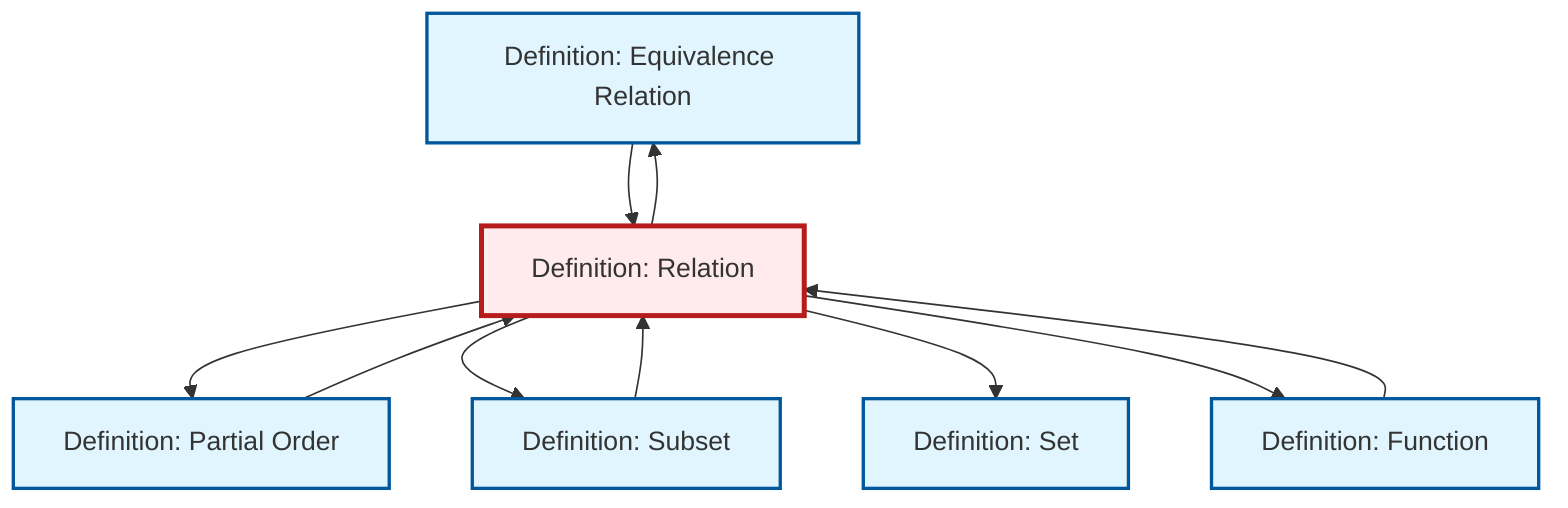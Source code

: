 graph TD
    classDef definition fill:#e1f5fe,stroke:#01579b,stroke-width:2px
    classDef theorem fill:#f3e5f5,stroke:#4a148c,stroke-width:2px
    classDef axiom fill:#fff3e0,stroke:#e65100,stroke-width:2px
    classDef example fill:#e8f5e9,stroke:#1b5e20,stroke-width:2px
    classDef current fill:#ffebee,stroke:#b71c1c,stroke-width:3px
    def-equivalence-relation["Definition: Equivalence Relation"]:::definition
    def-set["Definition: Set"]:::definition
    def-partial-order["Definition: Partial Order"]:::definition
    def-relation["Definition: Relation"]:::definition
    def-subset["Definition: Subset"]:::definition
    def-function["Definition: Function"]:::definition
    def-equivalence-relation --> def-relation
    def-relation --> def-partial-order
    def-partial-order --> def-relation
    def-relation --> def-subset
    def-subset --> def-relation
    def-relation --> def-set
    def-relation --> def-function
    def-relation --> def-equivalence-relation
    def-function --> def-relation
    class def-relation current
